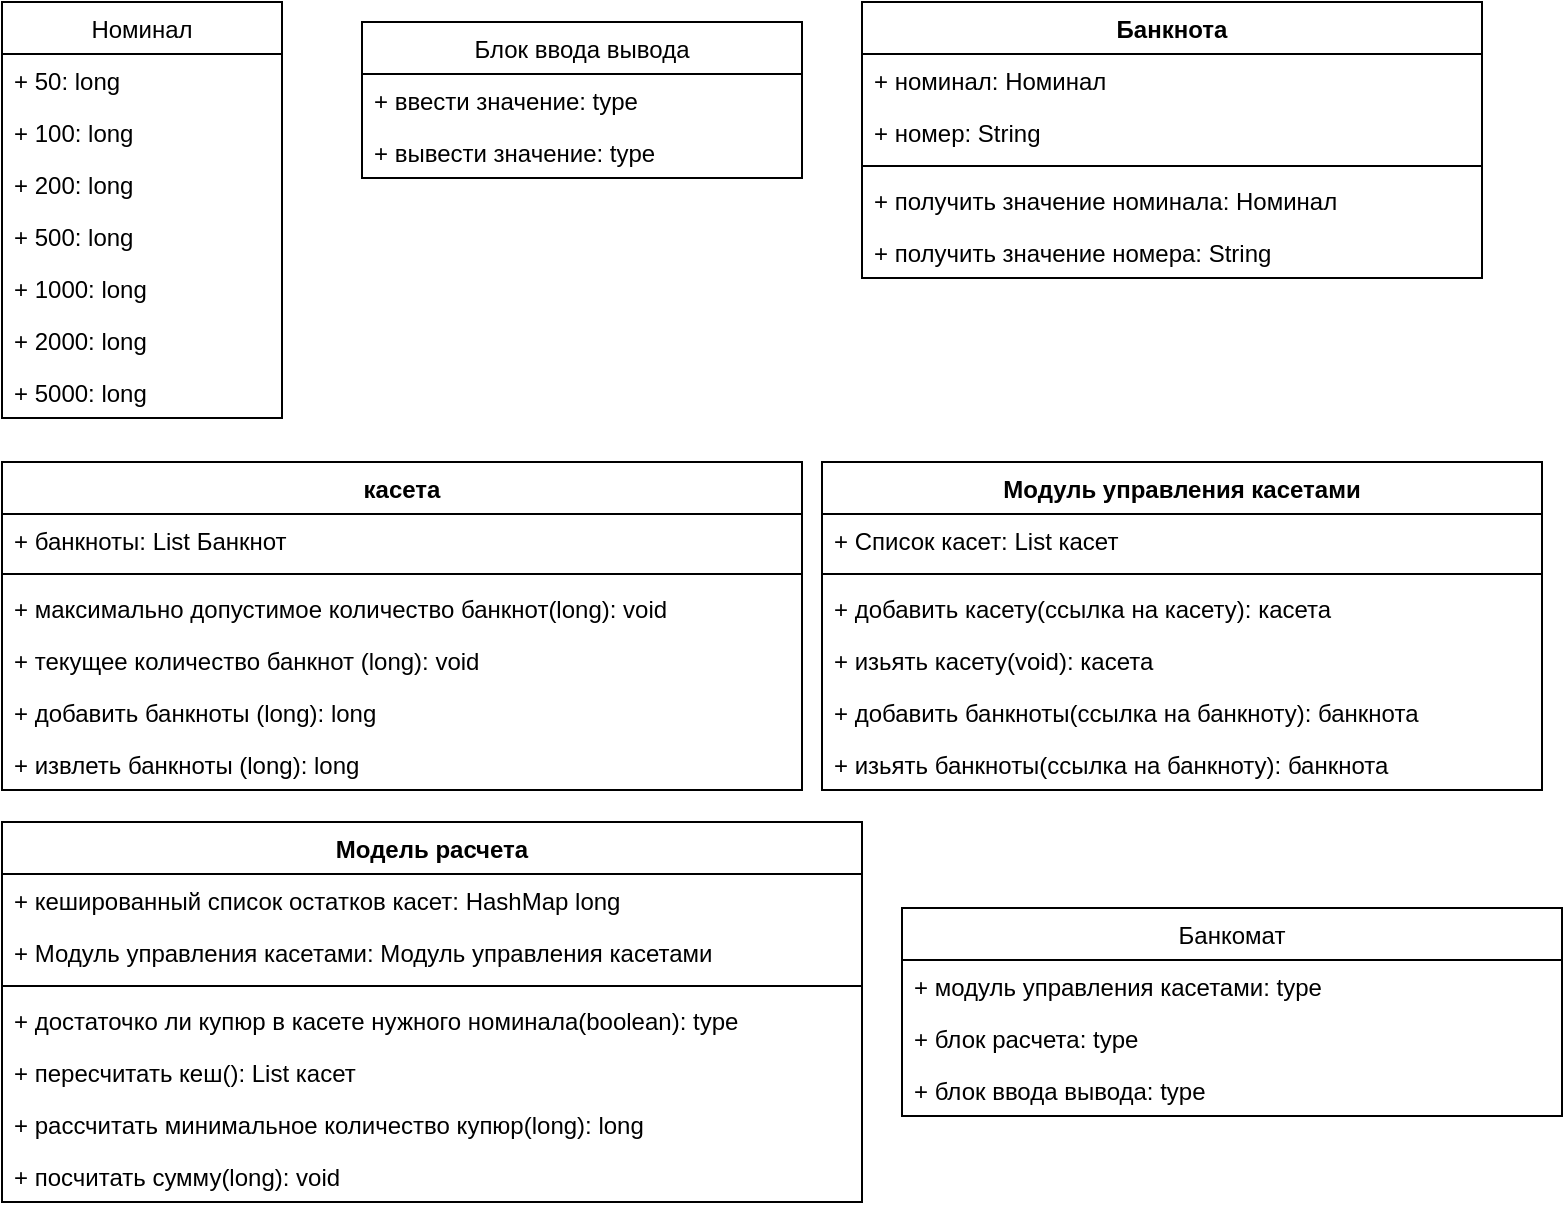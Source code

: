 <mxfile version="14.5.1" type="device"><diagram id="uAqLHzZSirgFpzUFoY8A" name="Страница 1"><mxGraphModel dx="1209" dy="809" grid="1" gridSize="10" guides="1" tooltips="1" connect="1" arrows="1" fold="1" page="1" pageScale="1" pageWidth="827" pageHeight="1169" math="0" shadow="0"><root><mxCell id="0"/><mxCell id="1" parent="0"/><mxCell id="SsC_8uh4C0PpzmmXJJCH-39" value="Банкнота" style="swimlane;fontStyle=1;align=center;verticalAlign=top;childLayout=stackLayout;horizontal=1;startSize=26;horizontalStack=0;resizeParent=1;resizeParentMax=0;resizeLast=0;collapsible=1;marginBottom=0;" vertex="1" parent="1"><mxGeometry x="470" y="20" width="310" height="138" as="geometry"/></mxCell><mxCell id="SsC_8uh4C0PpzmmXJJCH-40" value="+ номинал: Номинал" style="text;strokeColor=none;fillColor=none;align=left;verticalAlign=top;spacingLeft=4;spacingRight=4;overflow=hidden;rotatable=0;points=[[0,0.5],[1,0.5]];portConstraint=eastwest;" vertex="1" parent="SsC_8uh4C0PpzmmXJJCH-39"><mxGeometry y="26" width="310" height="26" as="geometry"/></mxCell><mxCell id="SsC_8uh4C0PpzmmXJJCH-59" value="+ номер: String" style="text;strokeColor=none;fillColor=none;align=left;verticalAlign=top;spacingLeft=4;spacingRight=4;overflow=hidden;rotatable=0;points=[[0,0.5],[1,0.5]];portConstraint=eastwest;" vertex="1" parent="SsC_8uh4C0PpzmmXJJCH-39"><mxGeometry y="52" width="310" height="26" as="geometry"/></mxCell><mxCell id="SsC_8uh4C0PpzmmXJJCH-41" value="" style="line;strokeWidth=1;fillColor=none;align=left;verticalAlign=middle;spacingTop=-1;spacingLeft=3;spacingRight=3;rotatable=0;labelPosition=right;points=[];portConstraint=eastwest;" vertex="1" parent="SsC_8uh4C0PpzmmXJJCH-39"><mxGeometry y="78" width="310" height="8" as="geometry"/></mxCell><mxCell id="SsC_8uh4C0PpzmmXJJCH-42" value="+ получить значение номинала: Номинал" style="text;strokeColor=none;fillColor=none;align=left;verticalAlign=top;spacingLeft=4;spacingRight=4;overflow=hidden;rotatable=0;points=[[0,0.5],[1,0.5]];portConstraint=eastwest;" vertex="1" parent="SsC_8uh4C0PpzmmXJJCH-39"><mxGeometry y="86" width="310" height="26" as="geometry"/></mxCell><mxCell id="SsC_8uh4C0PpzmmXJJCH-60" value="+ получить значение номера: String" style="text;strokeColor=none;fillColor=none;align=left;verticalAlign=top;spacingLeft=4;spacingRight=4;overflow=hidden;rotatable=0;points=[[0,0.5],[1,0.5]];portConstraint=eastwest;" vertex="1" parent="SsC_8uh4C0PpzmmXJJCH-39"><mxGeometry y="112" width="310" height="26" as="geometry"/></mxCell><mxCell id="SsC_8uh4C0PpzmmXJJCH-47" value="Номинал" style="swimlane;fontStyle=0;childLayout=stackLayout;horizontal=1;startSize=26;fillColor=none;horizontalStack=0;resizeParent=1;resizeParentMax=0;resizeLast=0;collapsible=1;marginBottom=0;" vertex="1" parent="1"><mxGeometry x="40" y="20" width="140" height="208" as="geometry"/></mxCell><mxCell id="SsC_8uh4C0PpzmmXJJCH-48" value="+ 50: long" style="text;strokeColor=none;fillColor=none;align=left;verticalAlign=top;spacingLeft=4;spacingRight=4;overflow=hidden;rotatable=0;points=[[0,0.5],[1,0.5]];portConstraint=eastwest;" vertex="1" parent="SsC_8uh4C0PpzmmXJJCH-47"><mxGeometry y="26" width="140" height="26" as="geometry"/></mxCell><mxCell id="SsC_8uh4C0PpzmmXJJCH-49" value="+ 100: long" style="text;strokeColor=none;fillColor=none;align=left;verticalAlign=top;spacingLeft=4;spacingRight=4;overflow=hidden;rotatable=0;points=[[0,0.5],[1,0.5]];portConstraint=eastwest;" vertex="1" parent="SsC_8uh4C0PpzmmXJJCH-47"><mxGeometry y="52" width="140" height="26" as="geometry"/></mxCell><mxCell id="SsC_8uh4C0PpzmmXJJCH-50" value="+ 200: long" style="text;strokeColor=none;fillColor=none;align=left;verticalAlign=top;spacingLeft=4;spacingRight=4;overflow=hidden;rotatable=0;points=[[0,0.5],[1,0.5]];portConstraint=eastwest;" vertex="1" parent="SsC_8uh4C0PpzmmXJJCH-47"><mxGeometry y="78" width="140" height="26" as="geometry"/></mxCell><mxCell id="SsC_8uh4C0PpzmmXJJCH-54" value="+ 500: long" style="text;strokeColor=none;fillColor=none;align=left;verticalAlign=top;spacingLeft=4;spacingRight=4;overflow=hidden;rotatable=0;points=[[0,0.5],[1,0.5]];portConstraint=eastwest;" vertex="1" parent="SsC_8uh4C0PpzmmXJJCH-47"><mxGeometry y="104" width="140" height="26" as="geometry"/></mxCell><mxCell id="SsC_8uh4C0PpzmmXJJCH-55" value="+ 1000: long" style="text;strokeColor=none;fillColor=none;align=left;verticalAlign=top;spacingLeft=4;spacingRight=4;overflow=hidden;rotatable=0;points=[[0,0.5],[1,0.5]];portConstraint=eastwest;" vertex="1" parent="SsC_8uh4C0PpzmmXJJCH-47"><mxGeometry y="130" width="140" height="26" as="geometry"/></mxCell><mxCell id="SsC_8uh4C0PpzmmXJJCH-56" value="+ 2000: long" style="text;strokeColor=none;fillColor=none;align=left;verticalAlign=top;spacingLeft=4;spacingRight=4;overflow=hidden;rotatable=0;points=[[0,0.5],[1,0.5]];portConstraint=eastwest;" vertex="1" parent="SsC_8uh4C0PpzmmXJJCH-47"><mxGeometry y="156" width="140" height="26" as="geometry"/></mxCell><mxCell id="SsC_8uh4C0PpzmmXJJCH-58" value="+ 5000: long" style="text;strokeColor=none;fillColor=none;align=left;verticalAlign=top;spacingLeft=4;spacingRight=4;overflow=hidden;rotatable=0;points=[[0,0.5],[1,0.5]];portConstraint=eastwest;" vertex="1" parent="SsC_8uh4C0PpzmmXJJCH-47"><mxGeometry y="182" width="140" height="26" as="geometry"/></mxCell><mxCell id="SsC_8uh4C0PpzmmXJJCH-65" value="касета" style="swimlane;fontStyle=1;align=center;verticalAlign=top;childLayout=stackLayout;horizontal=1;startSize=26;horizontalStack=0;resizeParent=1;resizeParentMax=0;resizeLast=0;collapsible=1;marginBottom=0;" vertex="1" parent="1"><mxGeometry x="40" y="250" width="400" height="164" as="geometry"/></mxCell><mxCell id="SsC_8uh4C0PpzmmXJJCH-66" value="+ банкноты: List Банкнот" style="text;strokeColor=none;fillColor=none;align=left;verticalAlign=top;spacingLeft=4;spacingRight=4;overflow=hidden;rotatable=0;points=[[0,0.5],[1,0.5]];portConstraint=eastwest;" vertex="1" parent="SsC_8uh4C0PpzmmXJJCH-65"><mxGeometry y="26" width="400" height="26" as="geometry"/></mxCell><mxCell id="SsC_8uh4C0PpzmmXJJCH-67" value="" style="line;strokeWidth=1;fillColor=none;align=left;verticalAlign=middle;spacingTop=-1;spacingLeft=3;spacingRight=3;rotatable=0;labelPosition=right;points=[];portConstraint=eastwest;" vertex="1" parent="SsC_8uh4C0PpzmmXJJCH-65"><mxGeometry y="52" width="400" height="8" as="geometry"/></mxCell><mxCell id="SsC_8uh4C0PpzmmXJJCH-68" value="+ максимально допустимое количество банкнот(long): void" style="text;strokeColor=none;fillColor=none;align=left;verticalAlign=top;spacingLeft=4;spacingRight=4;overflow=hidden;rotatable=0;points=[[0,0.5],[1,0.5]];portConstraint=eastwest;" vertex="1" parent="SsC_8uh4C0PpzmmXJJCH-65"><mxGeometry y="60" width="400" height="26" as="geometry"/></mxCell><mxCell id="SsC_8uh4C0PpzmmXJJCH-70" value="+ текущее количество банкнот (long): void" style="text;strokeColor=none;fillColor=none;align=left;verticalAlign=top;spacingLeft=4;spacingRight=4;overflow=hidden;rotatable=0;points=[[0,0.5],[1,0.5]];portConstraint=eastwest;" vertex="1" parent="SsC_8uh4C0PpzmmXJJCH-65"><mxGeometry y="86" width="400" height="26" as="geometry"/></mxCell><mxCell id="SsC_8uh4C0PpzmmXJJCH-71" value="+ добавить банкноты (long): long" style="text;strokeColor=none;fillColor=none;align=left;verticalAlign=top;spacingLeft=4;spacingRight=4;overflow=hidden;rotatable=0;points=[[0,0.5],[1,0.5]];portConstraint=eastwest;" vertex="1" parent="SsC_8uh4C0PpzmmXJJCH-65"><mxGeometry y="112" width="400" height="26" as="geometry"/></mxCell><mxCell id="SsC_8uh4C0PpzmmXJJCH-72" value="+ извлеть банкноты (long): long" style="text;strokeColor=none;fillColor=none;align=left;verticalAlign=top;spacingLeft=4;spacingRight=4;overflow=hidden;rotatable=0;points=[[0,0.5],[1,0.5]];portConstraint=eastwest;" vertex="1" parent="SsC_8uh4C0PpzmmXJJCH-65"><mxGeometry y="138" width="400" height="26" as="geometry"/></mxCell><mxCell id="SsC_8uh4C0PpzmmXJJCH-73" value="Модуль управления касетами" style="swimlane;fontStyle=1;align=center;verticalAlign=top;childLayout=stackLayout;horizontal=1;startSize=26;horizontalStack=0;resizeParent=1;resizeParentMax=0;resizeLast=0;collapsible=1;marginBottom=0;" vertex="1" parent="1"><mxGeometry x="450" y="250" width="360" height="164" as="geometry"/></mxCell><mxCell id="SsC_8uh4C0PpzmmXJJCH-74" value="+ Список касет: List касет" style="text;strokeColor=none;fillColor=none;align=left;verticalAlign=top;spacingLeft=4;spacingRight=4;overflow=hidden;rotatable=0;points=[[0,0.5],[1,0.5]];portConstraint=eastwest;" vertex="1" parent="SsC_8uh4C0PpzmmXJJCH-73"><mxGeometry y="26" width="360" height="26" as="geometry"/></mxCell><mxCell id="SsC_8uh4C0PpzmmXJJCH-75" value="" style="line;strokeWidth=1;fillColor=none;align=left;verticalAlign=middle;spacingTop=-1;spacingLeft=3;spacingRight=3;rotatable=0;labelPosition=right;points=[];portConstraint=eastwest;" vertex="1" parent="SsC_8uh4C0PpzmmXJJCH-73"><mxGeometry y="52" width="360" height="8" as="geometry"/></mxCell><mxCell id="SsC_8uh4C0PpzmmXJJCH-76" value="+ добавить касету(ссылка на касету): касета" style="text;strokeColor=none;fillColor=none;align=left;verticalAlign=top;spacingLeft=4;spacingRight=4;overflow=hidden;rotatable=0;points=[[0,0.5],[1,0.5]];portConstraint=eastwest;" vertex="1" parent="SsC_8uh4C0PpzmmXJJCH-73"><mxGeometry y="60" width="360" height="26" as="geometry"/></mxCell><mxCell id="SsC_8uh4C0PpzmmXJJCH-77" value="+ изьять касету(void): касета" style="text;strokeColor=none;fillColor=none;align=left;verticalAlign=top;spacingLeft=4;spacingRight=4;overflow=hidden;rotatable=0;points=[[0,0.5],[1,0.5]];portConstraint=eastwest;" vertex="1" parent="SsC_8uh4C0PpzmmXJJCH-73"><mxGeometry y="86" width="360" height="26" as="geometry"/></mxCell><mxCell id="SsC_8uh4C0PpzmmXJJCH-78" value="+ добавить банкноты(ссылка на банкноту): банкнота" style="text;strokeColor=none;fillColor=none;align=left;verticalAlign=top;spacingLeft=4;spacingRight=4;overflow=hidden;rotatable=0;points=[[0,0.5],[1,0.5]];portConstraint=eastwest;" vertex="1" parent="SsC_8uh4C0PpzmmXJJCH-73"><mxGeometry y="112" width="360" height="26" as="geometry"/></mxCell><mxCell id="SsC_8uh4C0PpzmmXJJCH-79" value="+ изьять банкноты(ссылка на банкноту): банкнота" style="text;strokeColor=none;fillColor=none;align=left;verticalAlign=top;spacingLeft=4;spacingRight=4;overflow=hidden;rotatable=0;points=[[0,0.5],[1,0.5]];portConstraint=eastwest;" vertex="1" parent="SsC_8uh4C0PpzmmXJJCH-73"><mxGeometry y="138" width="360" height="26" as="geometry"/></mxCell><mxCell id="SsC_8uh4C0PpzmmXJJCH-80" value="Модель расчета" style="swimlane;fontStyle=1;align=center;verticalAlign=top;childLayout=stackLayout;horizontal=1;startSize=26;horizontalStack=0;resizeParent=1;resizeParentMax=0;resizeLast=0;collapsible=1;marginBottom=0;" vertex="1" parent="1"><mxGeometry x="40" y="430" width="430" height="190" as="geometry"/></mxCell><mxCell id="SsC_8uh4C0PpzmmXJJCH-81" value="+ кешированный список остатков касет: HashMap long" style="text;strokeColor=none;fillColor=none;align=left;verticalAlign=top;spacingLeft=4;spacingRight=4;overflow=hidden;rotatable=0;points=[[0,0.5],[1,0.5]];portConstraint=eastwest;" vertex="1" parent="SsC_8uh4C0PpzmmXJJCH-80"><mxGeometry y="26" width="430" height="26" as="geometry"/></mxCell><mxCell id="SsC_8uh4C0PpzmmXJJCH-84" value="+ Модуль управления касетами: Модуль управления касетами" style="text;strokeColor=none;fillColor=none;align=left;verticalAlign=top;spacingLeft=4;spacingRight=4;overflow=hidden;rotatable=0;points=[[0,0.5],[1,0.5]];portConstraint=eastwest;" vertex="1" parent="SsC_8uh4C0PpzmmXJJCH-80"><mxGeometry y="52" width="430" height="26" as="geometry"/></mxCell><mxCell id="SsC_8uh4C0PpzmmXJJCH-82" value="" style="line;strokeWidth=1;fillColor=none;align=left;verticalAlign=middle;spacingTop=-1;spacingLeft=3;spacingRight=3;rotatable=0;labelPosition=right;points=[];portConstraint=eastwest;" vertex="1" parent="SsC_8uh4C0PpzmmXJJCH-80"><mxGeometry y="78" width="430" height="8" as="geometry"/></mxCell><mxCell id="SsC_8uh4C0PpzmmXJJCH-83" value="+ достаточко ли купюр в касете нужного номинала(boolean): type" style="text;strokeColor=none;fillColor=none;align=left;verticalAlign=top;spacingLeft=4;spacingRight=4;overflow=hidden;rotatable=0;points=[[0,0.5],[1,0.5]];portConstraint=eastwest;" vertex="1" parent="SsC_8uh4C0PpzmmXJJCH-80"><mxGeometry y="86" width="430" height="26" as="geometry"/></mxCell><mxCell id="SsC_8uh4C0PpzmmXJJCH-85" value="+ пересчитать кеш(): List касет" style="text;strokeColor=none;fillColor=none;align=left;verticalAlign=top;spacingLeft=4;spacingRight=4;overflow=hidden;rotatable=0;points=[[0,0.5],[1,0.5]];portConstraint=eastwest;" vertex="1" parent="SsC_8uh4C0PpzmmXJJCH-80"><mxGeometry y="112" width="430" height="26" as="geometry"/></mxCell><mxCell id="SsC_8uh4C0PpzmmXJJCH-86" value="+ рассчитать минимальное количество купюр(long): long" style="text;strokeColor=none;fillColor=none;align=left;verticalAlign=top;spacingLeft=4;spacingRight=4;overflow=hidden;rotatable=0;points=[[0,0.5],[1,0.5]];portConstraint=eastwest;" vertex="1" parent="SsC_8uh4C0PpzmmXJJCH-80"><mxGeometry y="138" width="430" height="26" as="geometry"/></mxCell><mxCell id="SsC_8uh4C0PpzmmXJJCH-88" value="+ посчитать сумму(long): void" style="text;strokeColor=none;fillColor=none;align=left;verticalAlign=top;spacingLeft=4;spacingRight=4;overflow=hidden;rotatable=0;points=[[0,0.5],[1,0.5]];portConstraint=eastwest;" vertex="1" parent="SsC_8uh4C0PpzmmXJJCH-80"><mxGeometry y="164" width="430" height="26" as="geometry"/></mxCell><mxCell id="SsC_8uh4C0PpzmmXJJCH-90" value="Банкомат" style="swimlane;fontStyle=0;childLayout=stackLayout;horizontal=1;startSize=26;fillColor=none;horizontalStack=0;resizeParent=1;resizeParentMax=0;resizeLast=0;collapsible=1;marginBottom=0;" vertex="1" parent="1"><mxGeometry x="490" y="473" width="330" height="104" as="geometry"/></mxCell><mxCell id="SsC_8uh4C0PpzmmXJJCH-92" value="+ модуль управления касетами: type" style="text;strokeColor=none;fillColor=none;align=left;verticalAlign=top;spacingLeft=4;spacingRight=4;overflow=hidden;rotatable=0;points=[[0,0.5],[1,0.5]];portConstraint=eastwest;" vertex="1" parent="SsC_8uh4C0PpzmmXJJCH-90"><mxGeometry y="26" width="330" height="26" as="geometry"/></mxCell><mxCell id="SsC_8uh4C0PpzmmXJJCH-94" value="+ блок расчета: type" style="text;strokeColor=none;fillColor=none;align=left;verticalAlign=top;spacingLeft=4;spacingRight=4;overflow=hidden;rotatable=0;points=[[0,0.5],[1,0.5]];portConstraint=eastwest;" vertex="1" parent="SsC_8uh4C0PpzmmXJJCH-90"><mxGeometry y="52" width="330" height="26" as="geometry"/></mxCell><mxCell id="SsC_8uh4C0PpzmmXJJCH-93" value="+ блок ввода вывода: type" style="text;strokeColor=none;fillColor=none;align=left;verticalAlign=top;spacingLeft=4;spacingRight=4;overflow=hidden;rotatable=0;points=[[0,0.5],[1,0.5]];portConstraint=eastwest;" vertex="1" parent="SsC_8uh4C0PpzmmXJJCH-90"><mxGeometry y="78" width="330" height="26" as="geometry"/></mxCell><mxCell id="SsC_8uh4C0PpzmmXJJCH-95" value="Блок ввода вывода" style="swimlane;fontStyle=0;childLayout=stackLayout;horizontal=1;startSize=26;fillColor=none;horizontalStack=0;resizeParent=1;resizeParentMax=0;resizeLast=0;collapsible=1;marginBottom=0;" vertex="1" parent="1"><mxGeometry x="220" y="30" width="220" height="78" as="geometry"/></mxCell><mxCell id="SsC_8uh4C0PpzmmXJJCH-96" value="+ ввести значение: type" style="text;strokeColor=none;fillColor=none;align=left;verticalAlign=top;spacingLeft=4;spacingRight=4;overflow=hidden;rotatable=0;points=[[0,0.5],[1,0.5]];portConstraint=eastwest;" vertex="1" parent="SsC_8uh4C0PpzmmXJJCH-95"><mxGeometry y="26" width="220" height="26" as="geometry"/></mxCell><mxCell id="SsC_8uh4C0PpzmmXJJCH-97" value="+ вывести значение: type" style="text;strokeColor=none;fillColor=none;align=left;verticalAlign=top;spacingLeft=4;spacingRight=4;overflow=hidden;rotatable=0;points=[[0,0.5],[1,0.5]];portConstraint=eastwest;" vertex="1" parent="SsC_8uh4C0PpzmmXJJCH-95"><mxGeometry y="52" width="220" height="26" as="geometry"/></mxCell></root></mxGraphModel></diagram></mxfile>